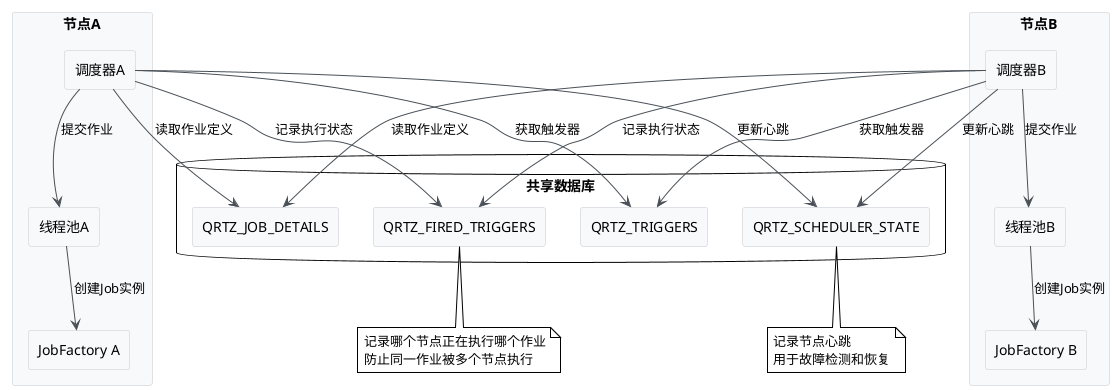  @startuml
!theme plain
skinparam componentStyle rectangle
skinparam componentBackgroundColor #F8F9FA
skinparam componentBorderColor #DEE2E6
skinparam arrowColor #495057

component "节点A" {
  [调度器A] as SchedulerA
  [线程池A] as ThreadPoolA
  [JobFactory A] as FactoryA
}

component "节点B" {
  [调度器B] as SchedulerB
  [线程池B] as ThreadPoolB
  [JobFactory B] as FactoryB
}

database "共享数据库" {
  [QRTZ_JOB_DETAILS] as JobDetails
  [QRTZ_TRIGGERS] as Triggers
  [QRTZ_FIRED_TRIGGERS] as FiredTriggers
  [QRTZ_SCHEDULER_STATE] as SchedulerState
}

SchedulerA --> JobDetails : 读取作业定义
SchedulerB --> JobDetails : 读取作业定义

SchedulerA --> Triggers : 获取触发器
SchedulerB --> Triggers : 获取触发器

SchedulerA --> FiredTriggers : 记录执行状态
SchedulerB --> FiredTriggers : 记录执行状态

SchedulerA --> SchedulerState : 更新心跳
SchedulerB --> SchedulerState : 更新心跳

SchedulerA --> ThreadPoolA : 提交作业
SchedulerB --> ThreadPoolB : 提交作业

ThreadPoolA --> FactoryA : 创建Job实例
ThreadPoolB --> FactoryB : 创建Job实例

note bottom of FiredTriggers
  记录哪个节点正在执行哪个作业
  防止同一作业被多个节点执行
end note

note bottom of SchedulerState
  记录节点心跳
  用于故障检测和恢复
end note

@enduml